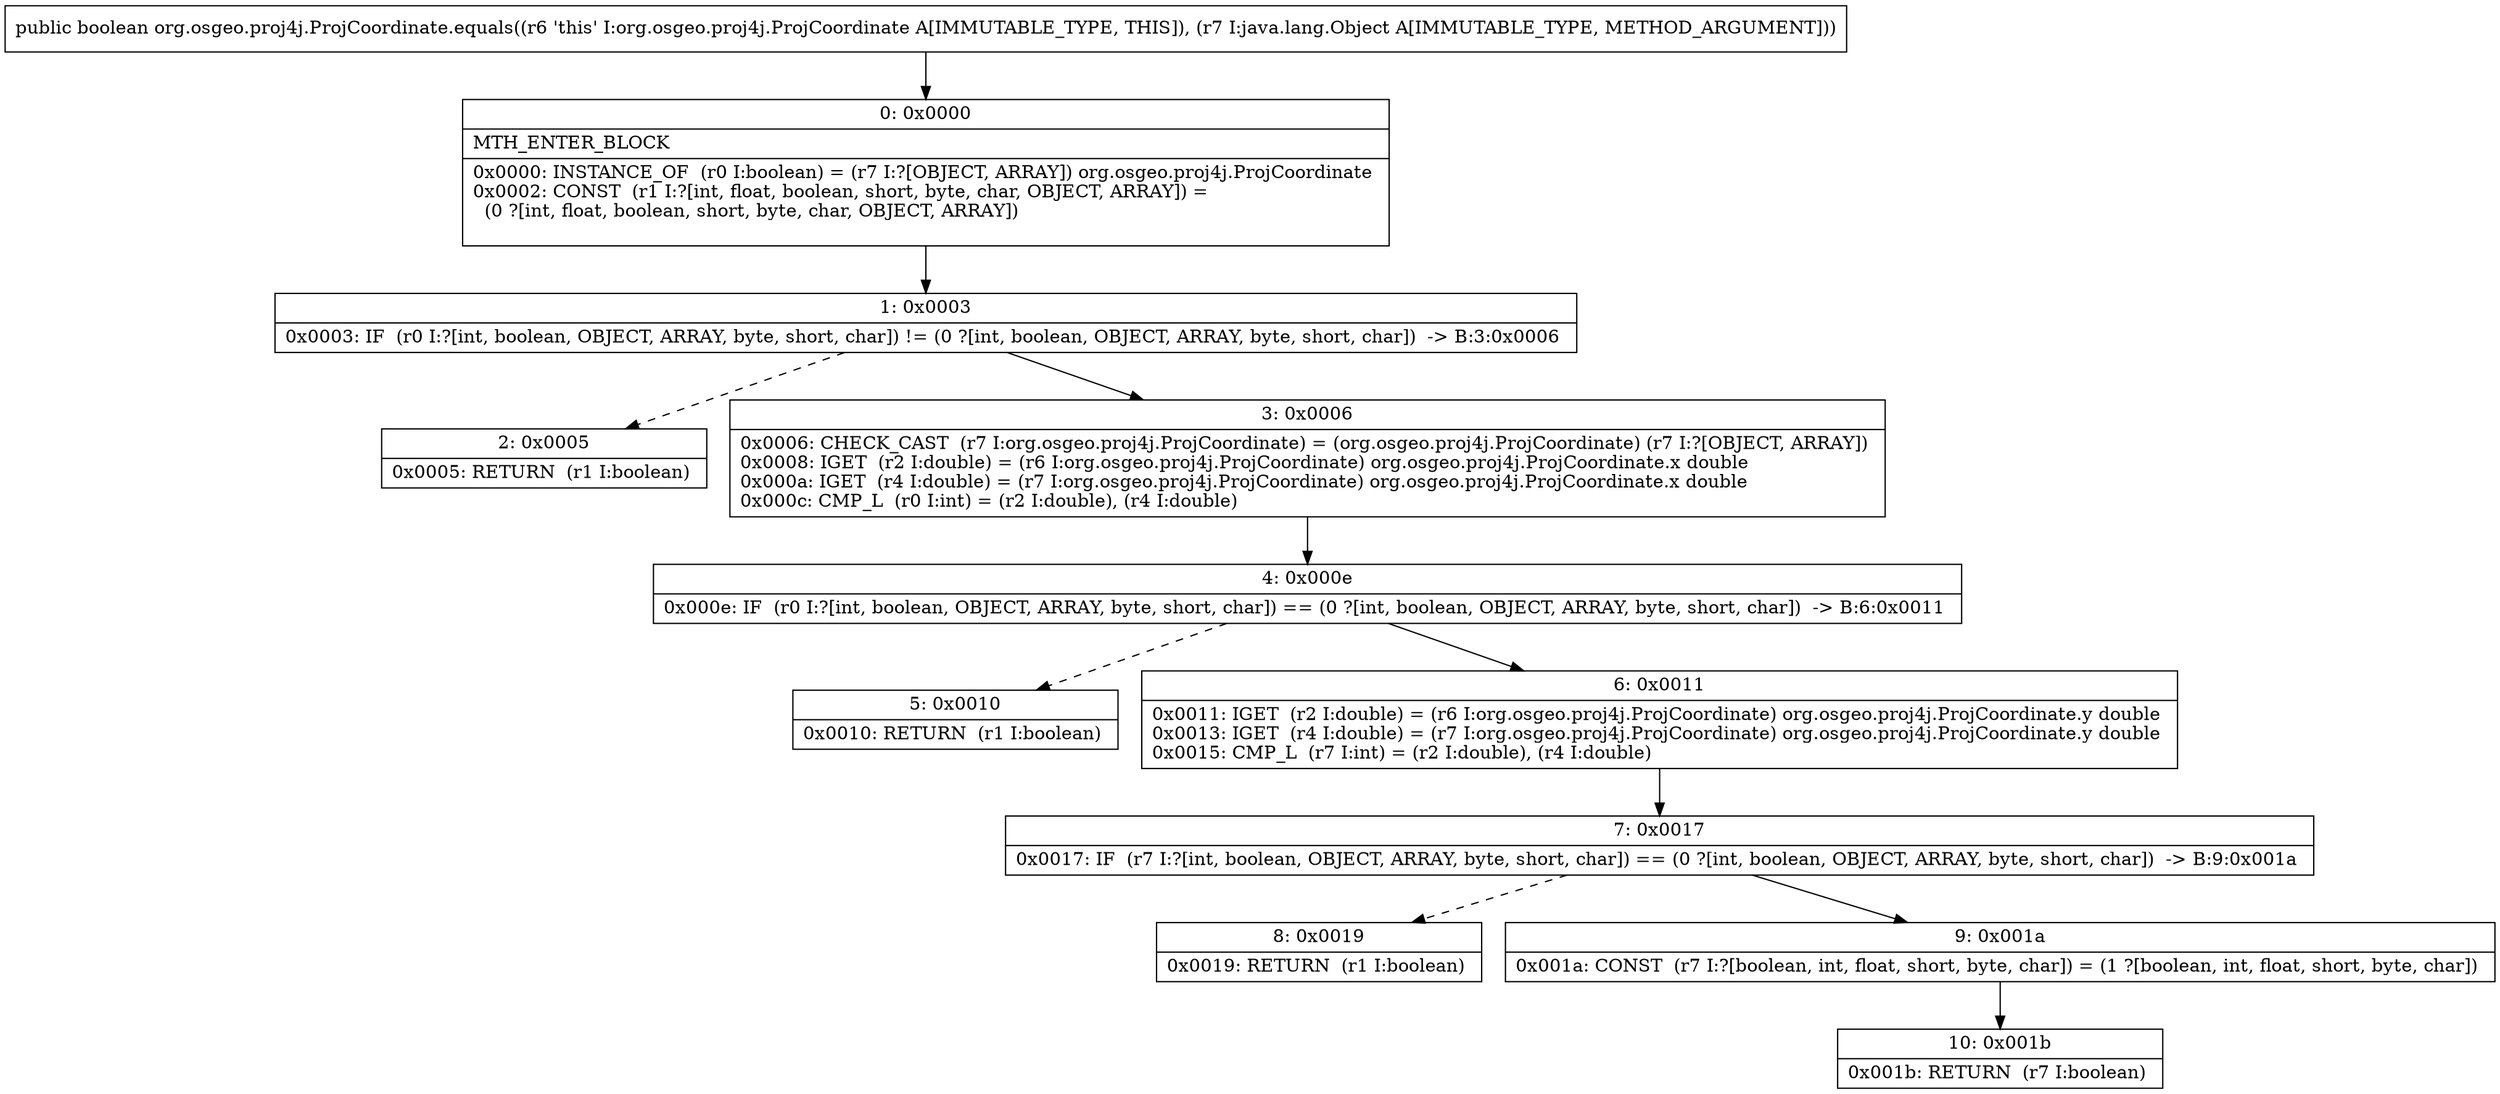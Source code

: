 digraph "CFG fororg.osgeo.proj4j.ProjCoordinate.equals(Ljava\/lang\/Object;)Z" {
Node_0 [shape=record,label="{0\:\ 0x0000|MTH_ENTER_BLOCK\l|0x0000: INSTANCE_OF  (r0 I:boolean) = (r7 I:?[OBJECT, ARRAY]) org.osgeo.proj4j.ProjCoordinate \l0x0002: CONST  (r1 I:?[int, float, boolean, short, byte, char, OBJECT, ARRAY]) = \l  (0 ?[int, float, boolean, short, byte, char, OBJECT, ARRAY])\l \l}"];
Node_1 [shape=record,label="{1\:\ 0x0003|0x0003: IF  (r0 I:?[int, boolean, OBJECT, ARRAY, byte, short, char]) != (0 ?[int, boolean, OBJECT, ARRAY, byte, short, char])  \-\> B:3:0x0006 \l}"];
Node_2 [shape=record,label="{2\:\ 0x0005|0x0005: RETURN  (r1 I:boolean) \l}"];
Node_3 [shape=record,label="{3\:\ 0x0006|0x0006: CHECK_CAST  (r7 I:org.osgeo.proj4j.ProjCoordinate) = (org.osgeo.proj4j.ProjCoordinate) (r7 I:?[OBJECT, ARRAY]) \l0x0008: IGET  (r2 I:double) = (r6 I:org.osgeo.proj4j.ProjCoordinate) org.osgeo.proj4j.ProjCoordinate.x double \l0x000a: IGET  (r4 I:double) = (r7 I:org.osgeo.proj4j.ProjCoordinate) org.osgeo.proj4j.ProjCoordinate.x double \l0x000c: CMP_L  (r0 I:int) = (r2 I:double), (r4 I:double) \l}"];
Node_4 [shape=record,label="{4\:\ 0x000e|0x000e: IF  (r0 I:?[int, boolean, OBJECT, ARRAY, byte, short, char]) == (0 ?[int, boolean, OBJECT, ARRAY, byte, short, char])  \-\> B:6:0x0011 \l}"];
Node_5 [shape=record,label="{5\:\ 0x0010|0x0010: RETURN  (r1 I:boolean) \l}"];
Node_6 [shape=record,label="{6\:\ 0x0011|0x0011: IGET  (r2 I:double) = (r6 I:org.osgeo.proj4j.ProjCoordinate) org.osgeo.proj4j.ProjCoordinate.y double \l0x0013: IGET  (r4 I:double) = (r7 I:org.osgeo.proj4j.ProjCoordinate) org.osgeo.proj4j.ProjCoordinate.y double \l0x0015: CMP_L  (r7 I:int) = (r2 I:double), (r4 I:double) \l}"];
Node_7 [shape=record,label="{7\:\ 0x0017|0x0017: IF  (r7 I:?[int, boolean, OBJECT, ARRAY, byte, short, char]) == (0 ?[int, boolean, OBJECT, ARRAY, byte, short, char])  \-\> B:9:0x001a \l}"];
Node_8 [shape=record,label="{8\:\ 0x0019|0x0019: RETURN  (r1 I:boolean) \l}"];
Node_9 [shape=record,label="{9\:\ 0x001a|0x001a: CONST  (r7 I:?[boolean, int, float, short, byte, char]) = (1 ?[boolean, int, float, short, byte, char]) \l}"];
Node_10 [shape=record,label="{10\:\ 0x001b|0x001b: RETURN  (r7 I:boolean) \l}"];
MethodNode[shape=record,label="{public boolean org.osgeo.proj4j.ProjCoordinate.equals((r6 'this' I:org.osgeo.proj4j.ProjCoordinate A[IMMUTABLE_TYPE, THIS]), (r7 I:java.lang.Object A[IMMUTABLE_TYPE, METHOD_ARGUMENT])) }"];
MethodNode -> Node_0;
Node_0 -> Node_1;
Node_1 -> Node_2[style=dashed];
Node_1 -> Node_3;
Node_3 -> Node_4;
Node_4 -> Node_5[style=dashed];
Node_4 -> Node_6;
Node_6 -> Node_7;
Node_7 -> Node_8[style=dashed];
Node_7 -> Node_9;
Node_9 -> Node_10;
}

